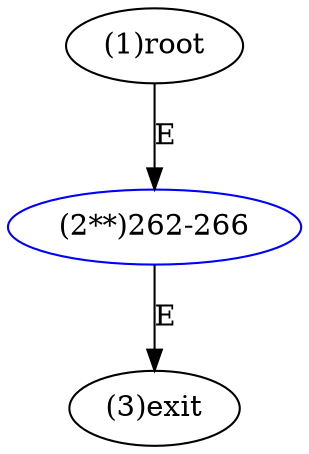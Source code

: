 digraph "" { 
1[ label="(1)root"];
2[ label="(2**)262-266",color=blue];
3[ label="(3)exit"];
1->2[ label="E"];
2->3[ label="E"];
}